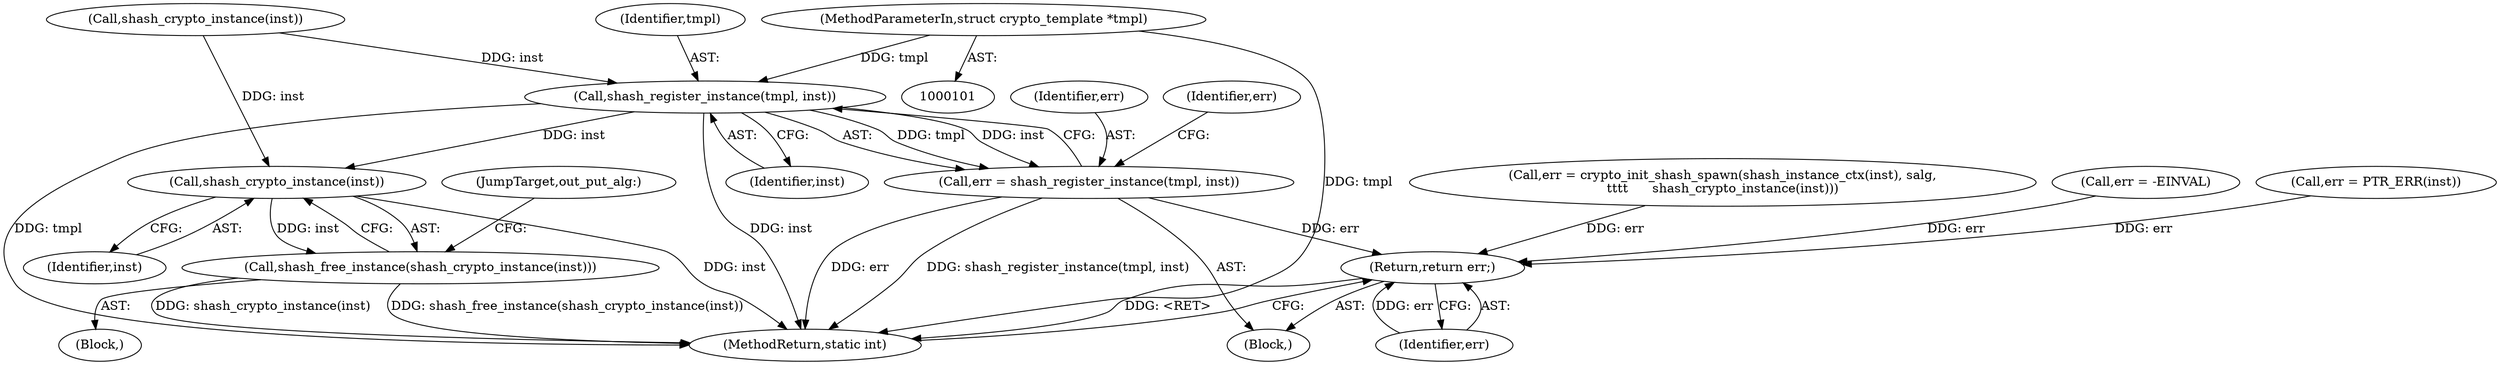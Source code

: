 digraph "0_linux_af3ff8045bbf3e32f1a448542e73abb4c8ceb6f1@pointer" {
"1000102" [label="(MethodParameterIn,struct crypto_template *tmpl)"];
"1000336" [label="(Call,shash_register_instance(tmpl, inst))"];
"1000334" [label="(Call,err = shash_register_instance(tmpl, inst))"];
"1000349" [label="(Return,return err;)"];
"1000344" [label="(Call,shash_crypto_instance(inst))"];
"1000343" [label="(Call,shash_free_instance(shash_crypto_instance(inst)))"];
"1000190" [label="(Call,shash_crypto_instance(inst))"];
"1000338" [label="(Identifier,inst)"];
"1000336" [label="(Call,shash_register_instance(tmpl, inst))"];
"1000184" [label="(Call,err = crypto_init_shash_spawn(shash_instance_ctx(inst), salg,\n\t\t\t\t      shash_crypto_instance(inst)))"];
"1000343" [label="(Call,shash_free_instance(shash_crypto_instance(inst)))"];
"1000337" [label="(Identifier,tmpl)"];
"1000335" [label="(Identifier,err)"];
"1000140" [label="(Call,err = -EINVAL)"];
"1000344" [label="(Call,shash_crypto_instance(inst))"];
"1000341" [label="(Block,)"];
"1000345" [label="(Identifier,inst)"];
"1000176" [label="(Call,err = PTR_ERR(inst))"];
"1000351" [label="(MethodReturn,static int)"];
"1000346" [label="(JumpTarget,out_put_alg:)"];
"1000349" [label="(Return,return err;)"];
"1000102" [label="(MethodParameterIn,struct crypto_template *tmpl)"];
"1000350" [label="(Identifier,err)"];
"1000340" [label="(Identifier,err)"];
"1000334" [label="(Call,err = shash_register_instance(tmpl, inst))"];
"1000104" [label="(Block,)"];
"1000102" -> "1000101"  [label="AST: "];
"1000102" -> "1000351"  [label="DDG: tmpl"];
"1000102" -> "1000336"  [label="DDG: tmpl"];
"1000336" -> "1000334"  [label="AST: "];
"1000336" -> "1000338"  [label="CFG: "];
"1000337" -> "1000336"  [label="AST: "];
"1000338" -> "1000336"  [label="AST: "];
"1000334" -> "1000336"  [label="CFG: "];
"1000336" -> "1000351"  [label="DDG: inst"];
"1000336" -> "1000351"  [label="DDG: tmpl"];
"1000336" -> "1000334"  [label="DDG: tmpl"];
"1000336" -> "1000334"  [label="DDG: inst"];
"1000190" -> "1000336"  [label="DDG: inst"];
"1000336" -> "1000344"  [label="DDG: inst"];
"1000334" -> "1000104"  [label="AST: "];
"1000335" -> "1000334"  [label="AST: "];
"1000340" -> "1000334"  [label="CFG: "];
"1000334" -> "1000351"  [label="DDG: shash_register_instance(tmpl, inst)"];
"1000334" -> "1000351"  [label="DDG: err"];
"1000334" -> "1000349"  [label="DDG: err"];
"1000349" -> "1000104"  [label="AST: "];
"1000349" -> "1000350"  [label="CFG: "];
"1000350" -> "1000349"  [label="AST: "];
"1000351" -> "1000349"  [label="CFG: "];
"1000349" -> "1000351"  [label="DDG: <RET>"];
"1000350" -> "1000349"  [label="DDG: err"];
"1000184" -> "1000349"  [label="DDG: err"];
"1000140" -> "1000349"  [label="DDG: err"];
"1000176" -> "1000349"  [label="DDG: err"];
"1000344" -> "1000343"  [label="AST: "];
"1000344" -> "1000345"  [label="CFG: "];
"1000345" -> "1000344"  [label="AST: "];
"1000343" -> "1000344"  [label="CFG: "];
"1000344" -> "1000351"  [label="DDG: inst"];
"1000344" -> "1000343"  [label="DDG: inst"];
"1000190" -> "1000344"  [label="DDG: inst"];
"1000343" -> "1000341"  [label="AST: "];
"1000346" -> "1000343"  [label="CFG: "];
"1000343" -> "1000351"  [label="DDG: shash_crypto_instance(inst)"];
"1000343" -> "1000351"  [label="DDG: shash_free_instance(shash_crypto_instance(inst))"];
}
